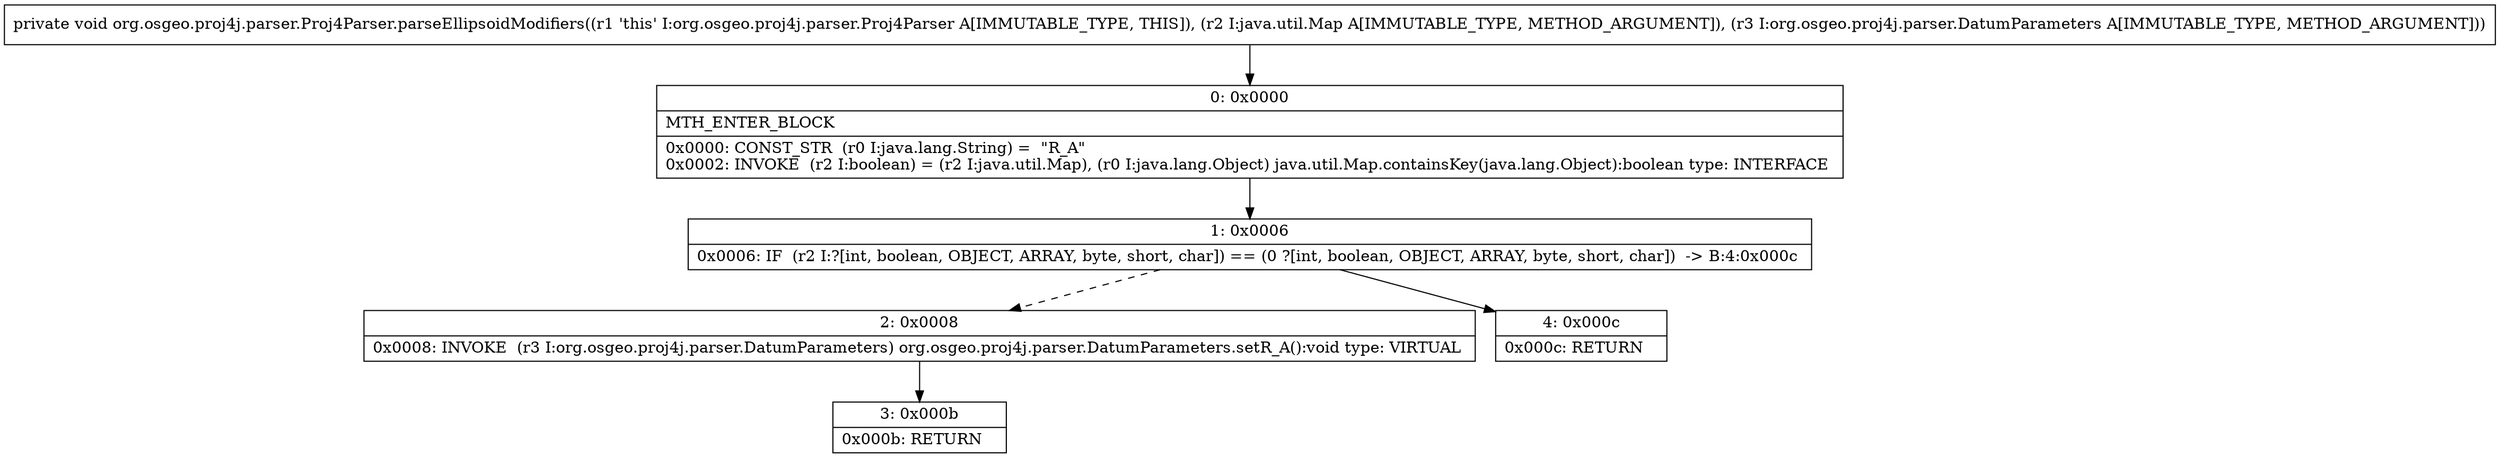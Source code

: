 digraph "CFG fororg.osgeo.proj4j.parser.Proj4Parser.parseEllipsoidModifiers(Ljava\/util\/Map;Lorg\/osgeo\/proj4j\/parser\/DatumParameters;)V" {
Node_0 [shape=record,label="{0\:\ 0x0000|MTH_ENTER_BLOCK\l|0x0000: CONST_STR  (r0 I:java.lang.String) =  \"R_A\" \l0x0002: INVOKE  (r2 I:boolean) = (r2 I:java.util.Map), (r0 I:java.lang.Object) java.util.Map.containsKey(java.lang.Object):boolean type: INTERFACE \l}"];
Node_1 [shape=record,label="{1\:\ 0x0006|0x0006: IF  (r2 I:?[int, boolean, OBJECT, ARRAY, byte, short, char]) == (0 ?[int, boolean, OBJECT, ARRAY, byte, short, char])  \-\> B:4:0x000c \l}"];
Node_2 [shape=record,label="{2\:\ 0x0008|0x0008: INVOKE  (r3 I:org.osgeo.proj4j.parser.DatumParameters) org.osgeo.proj4j.parser.DatumParameters.setR_A():void type: VIRTUAL \l}"];
Node_3 [shape=record,label="{3\:\ 0x000b|0x000b: RETURN   \l}"];
Node_4 [shape=record,label="{4\:\ 0x000c|0x000c: RETURN   \l}"];
MethodNode[shape=record,label="{private void org.osgeo.proj4j.parser.Proj4Parser.parseEllipsoidModifiers((r1 'this' I:org.osgeo.proj4j.parser.Proj4Parser A[IMMUTABLE_TYPE, THIS]), (r2 I:java.util.Map A[IMMUTABLE_TYPE, METHOD_ARGUMENT]), (r3 I:org.osgeo.proj4j.parser.DatumParameters A[IMMUTABLE_TYPE, METHOD_ARGUMENT])) }"];
MethodNode -> Node_0;
Node_0 -> Node_1;
Node_1 -> Node_2[style=dashed];
Node_1 -> Node_4;
Node_2 -> Node_3;
}


